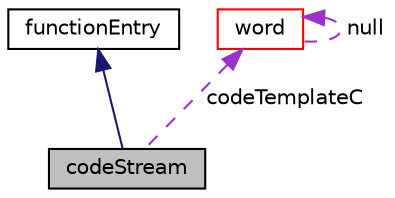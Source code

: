 digraph "codeStream"
{
  bgcolor="transparent";
  edge [fontname="Helvetica",fontsize="10",labelfontname="Helvetica",labelfontsize="10"];
  node [fontname="Helvetica",fontsize="10",shape=record];
  Node2 [label="codeStream",height=0.2,width=0.4,color="black", fillcolor="grey75", style="filled", fontcolor="black"];
  Node3 -> Node2 [dir="back",color="midnightblue",fontsize="10",style="solid",fontname="Helvetica"];
  Node3 [label="functionEntry",height=0.2,width=0.4,color="black",URL="$a27149.html",tooltip="A functionEntry causes entries to be added/manipulated on the specified dictionary given an input str..."];
  Node4 -> Node2 [dir="back",color="darkorchid3",fontsize="10",style="dashed",label=" codeTemplateC" ,fontname="Helvetica"];
  Node4 [label="word",height=0.2,width=0.4,color="red",URL="$a29565.html",tooltip="A class for handling words, derived from string. "];
  Node4 -> Node4 [dir="back",color="darkorchid3",fontsize="10",style="dashed",label=" null" ,fontname="Helvetica"];
}
